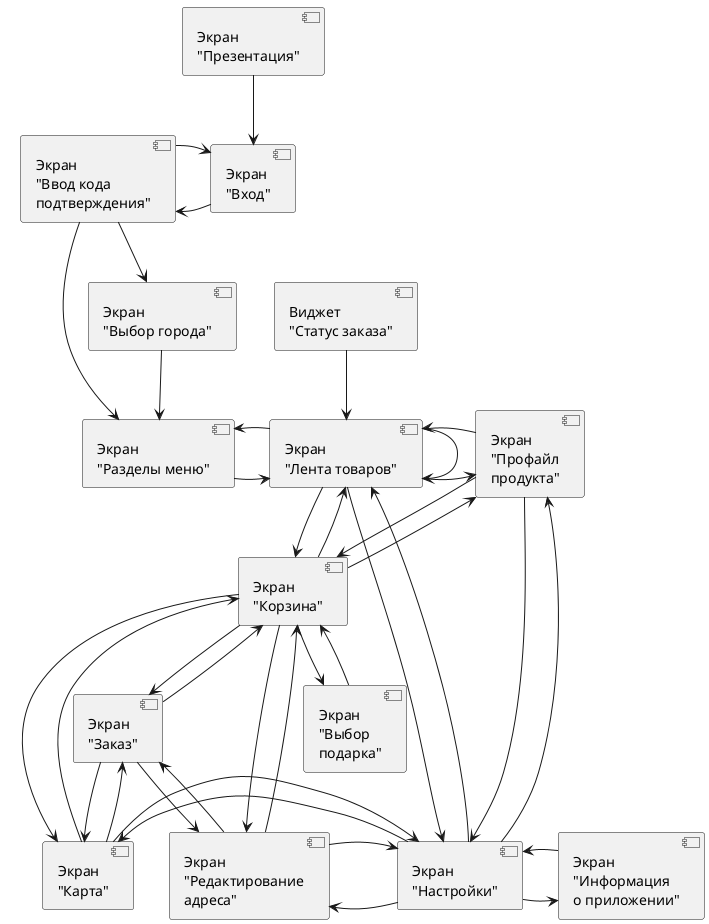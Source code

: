 @startuml
skinparam componentStyle uml2

[Экран\n"Карта"]
[Экран\n"Редактирование\nадреса"]

[Экран\n"Презентация"] -down-> [Экран\n"Вход"]
[Экран\n"Вход"] -> [Экран\n"Ввод кода\nподтверждения"]
[Экран\n"Ввод кода\nподтверждения"] -> [Экран\n"Вход"]
[Экран\n"Ввод кода\nподтверждения"] -down-> [Экран\n"Разделы меню"]
[Экран\n"Ввод кода\nподтверждения"] -down-> [Экран\n"Выбор города"]
[Экран\n"Выбор города"] -down-> [Экран\n"Разделы меню"]

[Экран\n"Разделы меню"] -right-> [Экран\n"Лента товаров"]
[Экран\n"Лента товаров"] -left-> [Экран\n"Разделы меню"]
[Экран\n"Лента товаров"] -down-> [Экран\n"Настройки"]
[Экран\n"Настройки"] -up-> [Экран\n"Лента товаров"]
[Экран\n"Лента товаров"] -down-> [Экран\n"Корзина"]
[Экран\n"Корзина"] -up-> [Экран\n"Лента товаров"]
[Экран\n"Лента товаров"] -right-> [Экран\n"Профайл\nпродукта"]
[Экран\n"Профайл\nпродукта"] -left-> [Экран\n"Лента товаров"]
[Виджет\n"Статус заказа"] -down-> [Экран\n"Лента товаров"]
[Экран\n"Лента товаров"] -> [Экран\n"Лента товаров"]

[Экран\n"Профайл\nпродукта"] -down-> [Экран\n"Настройки"]
[Экран\n"Настройки"] -up-> [Экран\n"Профайл\nпродукта"]
[Экран\n"Профайл\nпродукта"] -down-> [Экран\n"Корзина"]
[Экран\n"Корзина"] -up-> [Экран\n"Профайл\nпродукта"]

[Экран\n"Настройки"] -right-> [Экран\n"Информация\nо приложении"]
[Экран\n"Информация\nо приложении"] -left-> [Экран\n"Настройки"]

[Экран\n"Корзина"] -down-> [Экран\n"Заказ"]
[Экран\n"Заказ"] -up-> [Экран\n"Корзина"]
[Экран\n"Корзина"] -down-> [Экран\n"Выбор\nподарка"]
[Экран\n"Выбор\nподарка"] -up-> [Экран\n"Корзина"]

[Экран\n"Корзина"] -down-> [Экран\n"Карта"]
[Экран\n"Карта"] -up-> [Экран\n"Корзина"]
[Экран\n"Корзина"] -down-> [Экран\n"Редактирование\nадреса"]
[Экран\n"Редактирование\nадреса"] -up-> [Экран\n"Корзина"]

[Экран\n"Заказ"] -down-> [Экран\n"Карта"]
[Экран\n"Карта"] -up-> [Экран\n"Заказ"]
[Экран\n"Заказ"] -down-> [Экран\n"Редактирование\nадреса"]
[Экран\n"Редактирование\nадреса"] -up-> [Экран\n"Заказ"]

[Экран\n"Настройки"] -left-> [Экран\n"Карта"]
[Экран\n"Карта"] -right-> [Экран\n"Настройки"]
[Экран\n"Настройки"] -left-> [Экран\n"Редактирование\nадреса"]
[Экран\n"Редактирование\nадреса"] -right-> [Экран\n"Настройки"]

@enduml